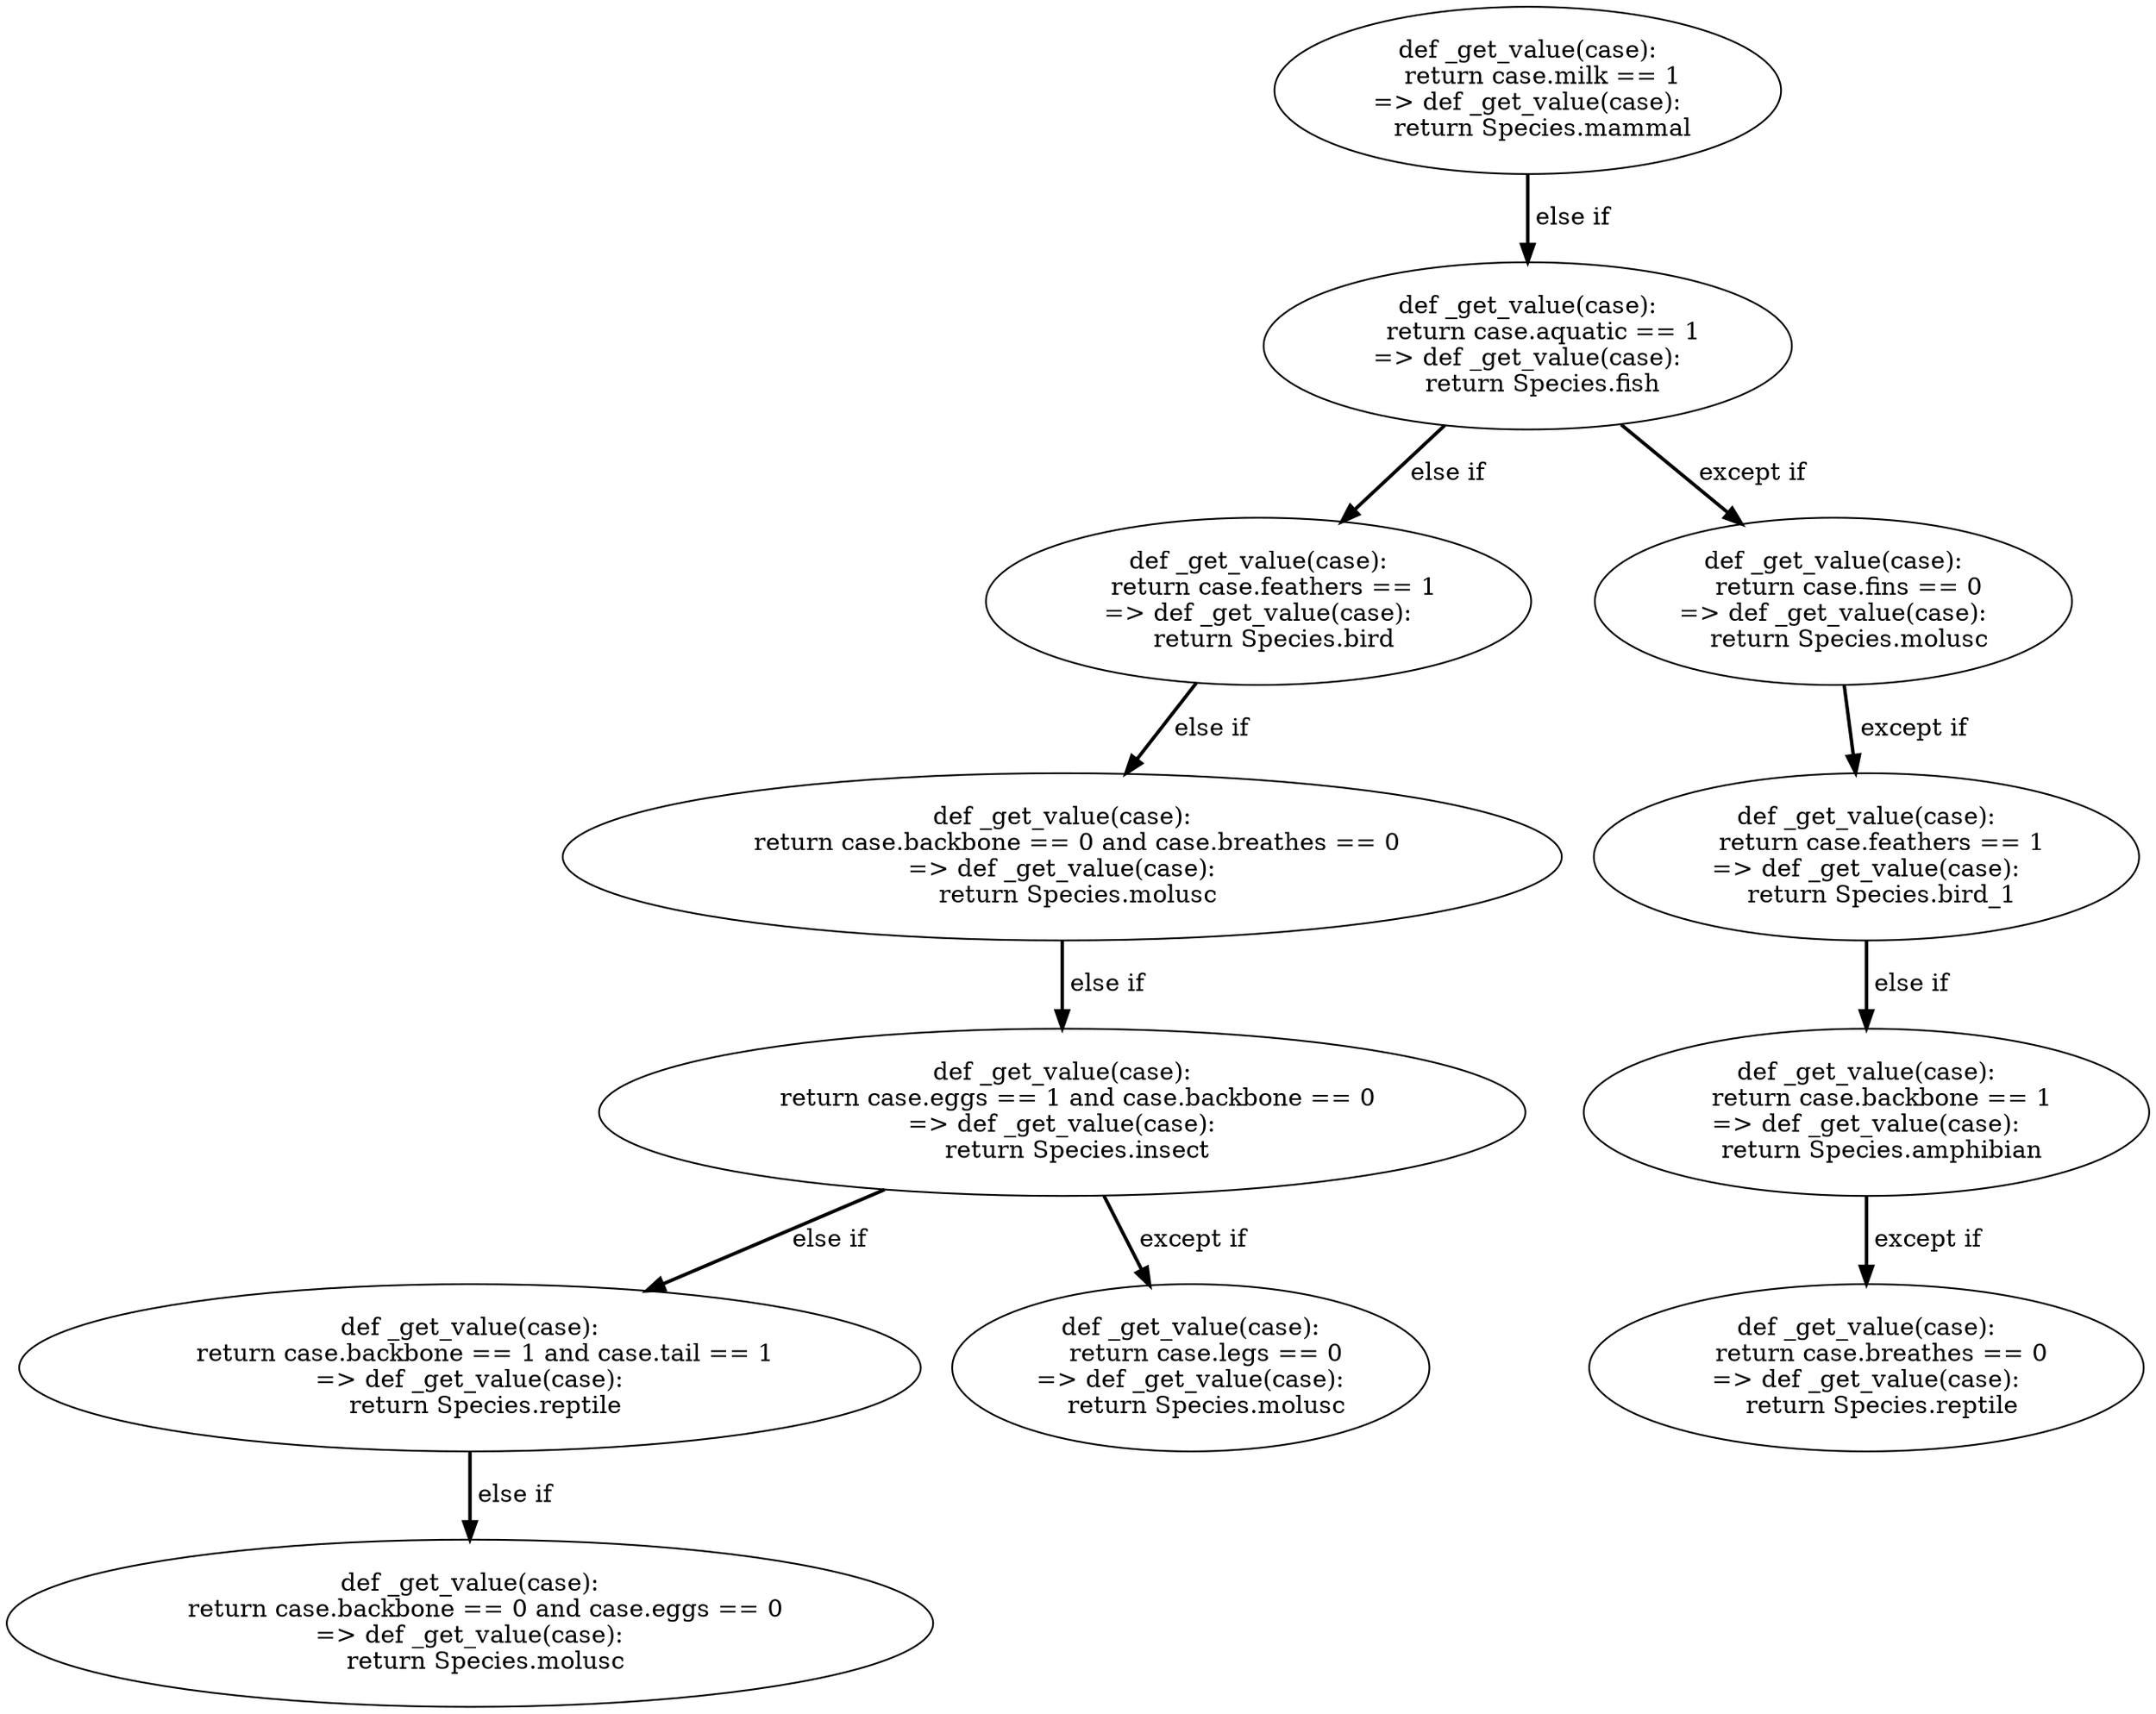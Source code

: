 digraph tree {
    "def _get_value(case):
    return case.milk == 1
=> def _get_value(case):
    return Species.mammal";
    "def _get_value(case):
    return case.aquatic == 1
=> def _get_value(case):
    return Species.fish";
    "def _get_value(case):
    return case.feathers == 1
=> def _get_value(case):
    return Species.bird";
    "def _get_value(case):
    return case.backbone == 0 and case.breathes == 0
=> def _get_value(case):
    return Species.molusc";
    "def _get_value(case):
    return case.eggs == 1 and case.backbone == 0
=> def _get_value(case):
    return Species.insect";
    "def _get_value(case):
    return case.backbone == 1 and case.tail == 1
=> def _get_value(case):
    return Species.reptile";
    "def _get_value(case):
    return case.backbone == 0 and case.eggs == 0
=> def _get_value(case):
    return Species.molusc";
    "def _get_value(case):
    return case.legs == 0
=> def _get_value(case):
    return Species.molusc";
    "def _get_value(case):
    return case.fins == 0
=> def _get_value(case):
    return Species.molusc";
    "def _get_value(case):
    return case.feathers == 1
=> def _get_value(case):
    return Species.bird_1";
    "def _get_value(case):
    return case.backbone == 1
=> def _get_value(case):
    return Species.amphibian";
    "def _get_value(case):
    return case.breathes == 0
=> def _get_value(case):
    return Species.reptile";
    "def _get_value(case):
    return case.milk == 1
=> def _get_value(case):
    return Species.mammal" -> "def _get_value(case):
    return case.aquatic == 1
=> def _get_value(case):
    return Species.fish" [style="bold", label=" else if"];
    "def _get_value(case):
    return case.aquatic == 1
=> def _get_value(case):
    return Species.fish" -> "def _get_value(case):
    return case.feathers == 1
=> def _get_value(case):
    return Species.bird" [style="bold", label=" else if"];
    "def _get_value(case):
    return case.aquatic == 1
=> def _get_value(case):
    return Species.fish" -> "def _get_value(case):
    return case.fins == 0
=> def _get_value(case):
    return Species.molusc" [style="bold", label=" except if"];
    "def _get_value(case):
    return case.feathers == 1
=> def _get_value(case):
    return Species.bird" -> "def _get_value(case):
    return case.backbone == 0 and case.breathes == 0
=> def _get_value(case):
    return Species.molusc" [style="bold", label=" else if"];
    "def _get_value(case):
    return case.backbone == 0 and case.breathes == 0
=> def _get_value(case):
    return Species.molusc" -> "def _get_value(case):
    return case.eggs == 1 and case.backbone == 0
=> def _get_value(case):
    return Species.insect" [style="bold", label=" else if"];
    "def _get_value(case):
    return case.eggs == 1 and case.backbone == 0
=> def _get_value(case):
    return Species.insect" -> "def _get_value(case):
    return case.backbone == 1 and case.tail == 1
=> def _get_value(case):
    return Species.reptile" [style="bold", label=" else if"];
    "def _get_value(case):
    return case.eggs == 1 and case.backbone == 0
=> def _get_value(case):
    return Species.insect" -> "def _get_value(case):
    return case.legs == 0
=> def _get_value(case):
    return Species.molusc" [style="bold", label=" except if"];
    "def _get_value(case):
    return case.backbone == 1 and case.tail == 1
=> def _get_value(case):
    return Species.reptile" -> "def _get_value(case):
    return case.backbone == 0 and case.eggs == 0
=> def _get_value(case):
    return Species.molusc" [style="bold", label=" else if"];
    "def _get_value(case):
    return case.fins == 0
=> def _get_value(case):
    return Species.molusc" -> "def _get_value(case):
    return case.feathers == 1
=> def _get_value(case):
    return Species.bird_1" [style="bold", label=" except if"];
    "def _get_value(case):
    return case.feathers == 1
=> def _get_value(case):
    return Species.bird_1" -> "def _get_value(case):
    return case.backbone == 1
=> def _get_value(case):
    return Species.amphibian" [style="bold", label=" else if"];
    "def _get_value(case):
    return case.backbone == 1
=> def _get_value(case):
    return Species.amphibian" -> "def _get_value(case):
    return case.breathes == 0
=> def _get_value(case):
    return Species.reptile" [style="bold", label=" except if"];
}
